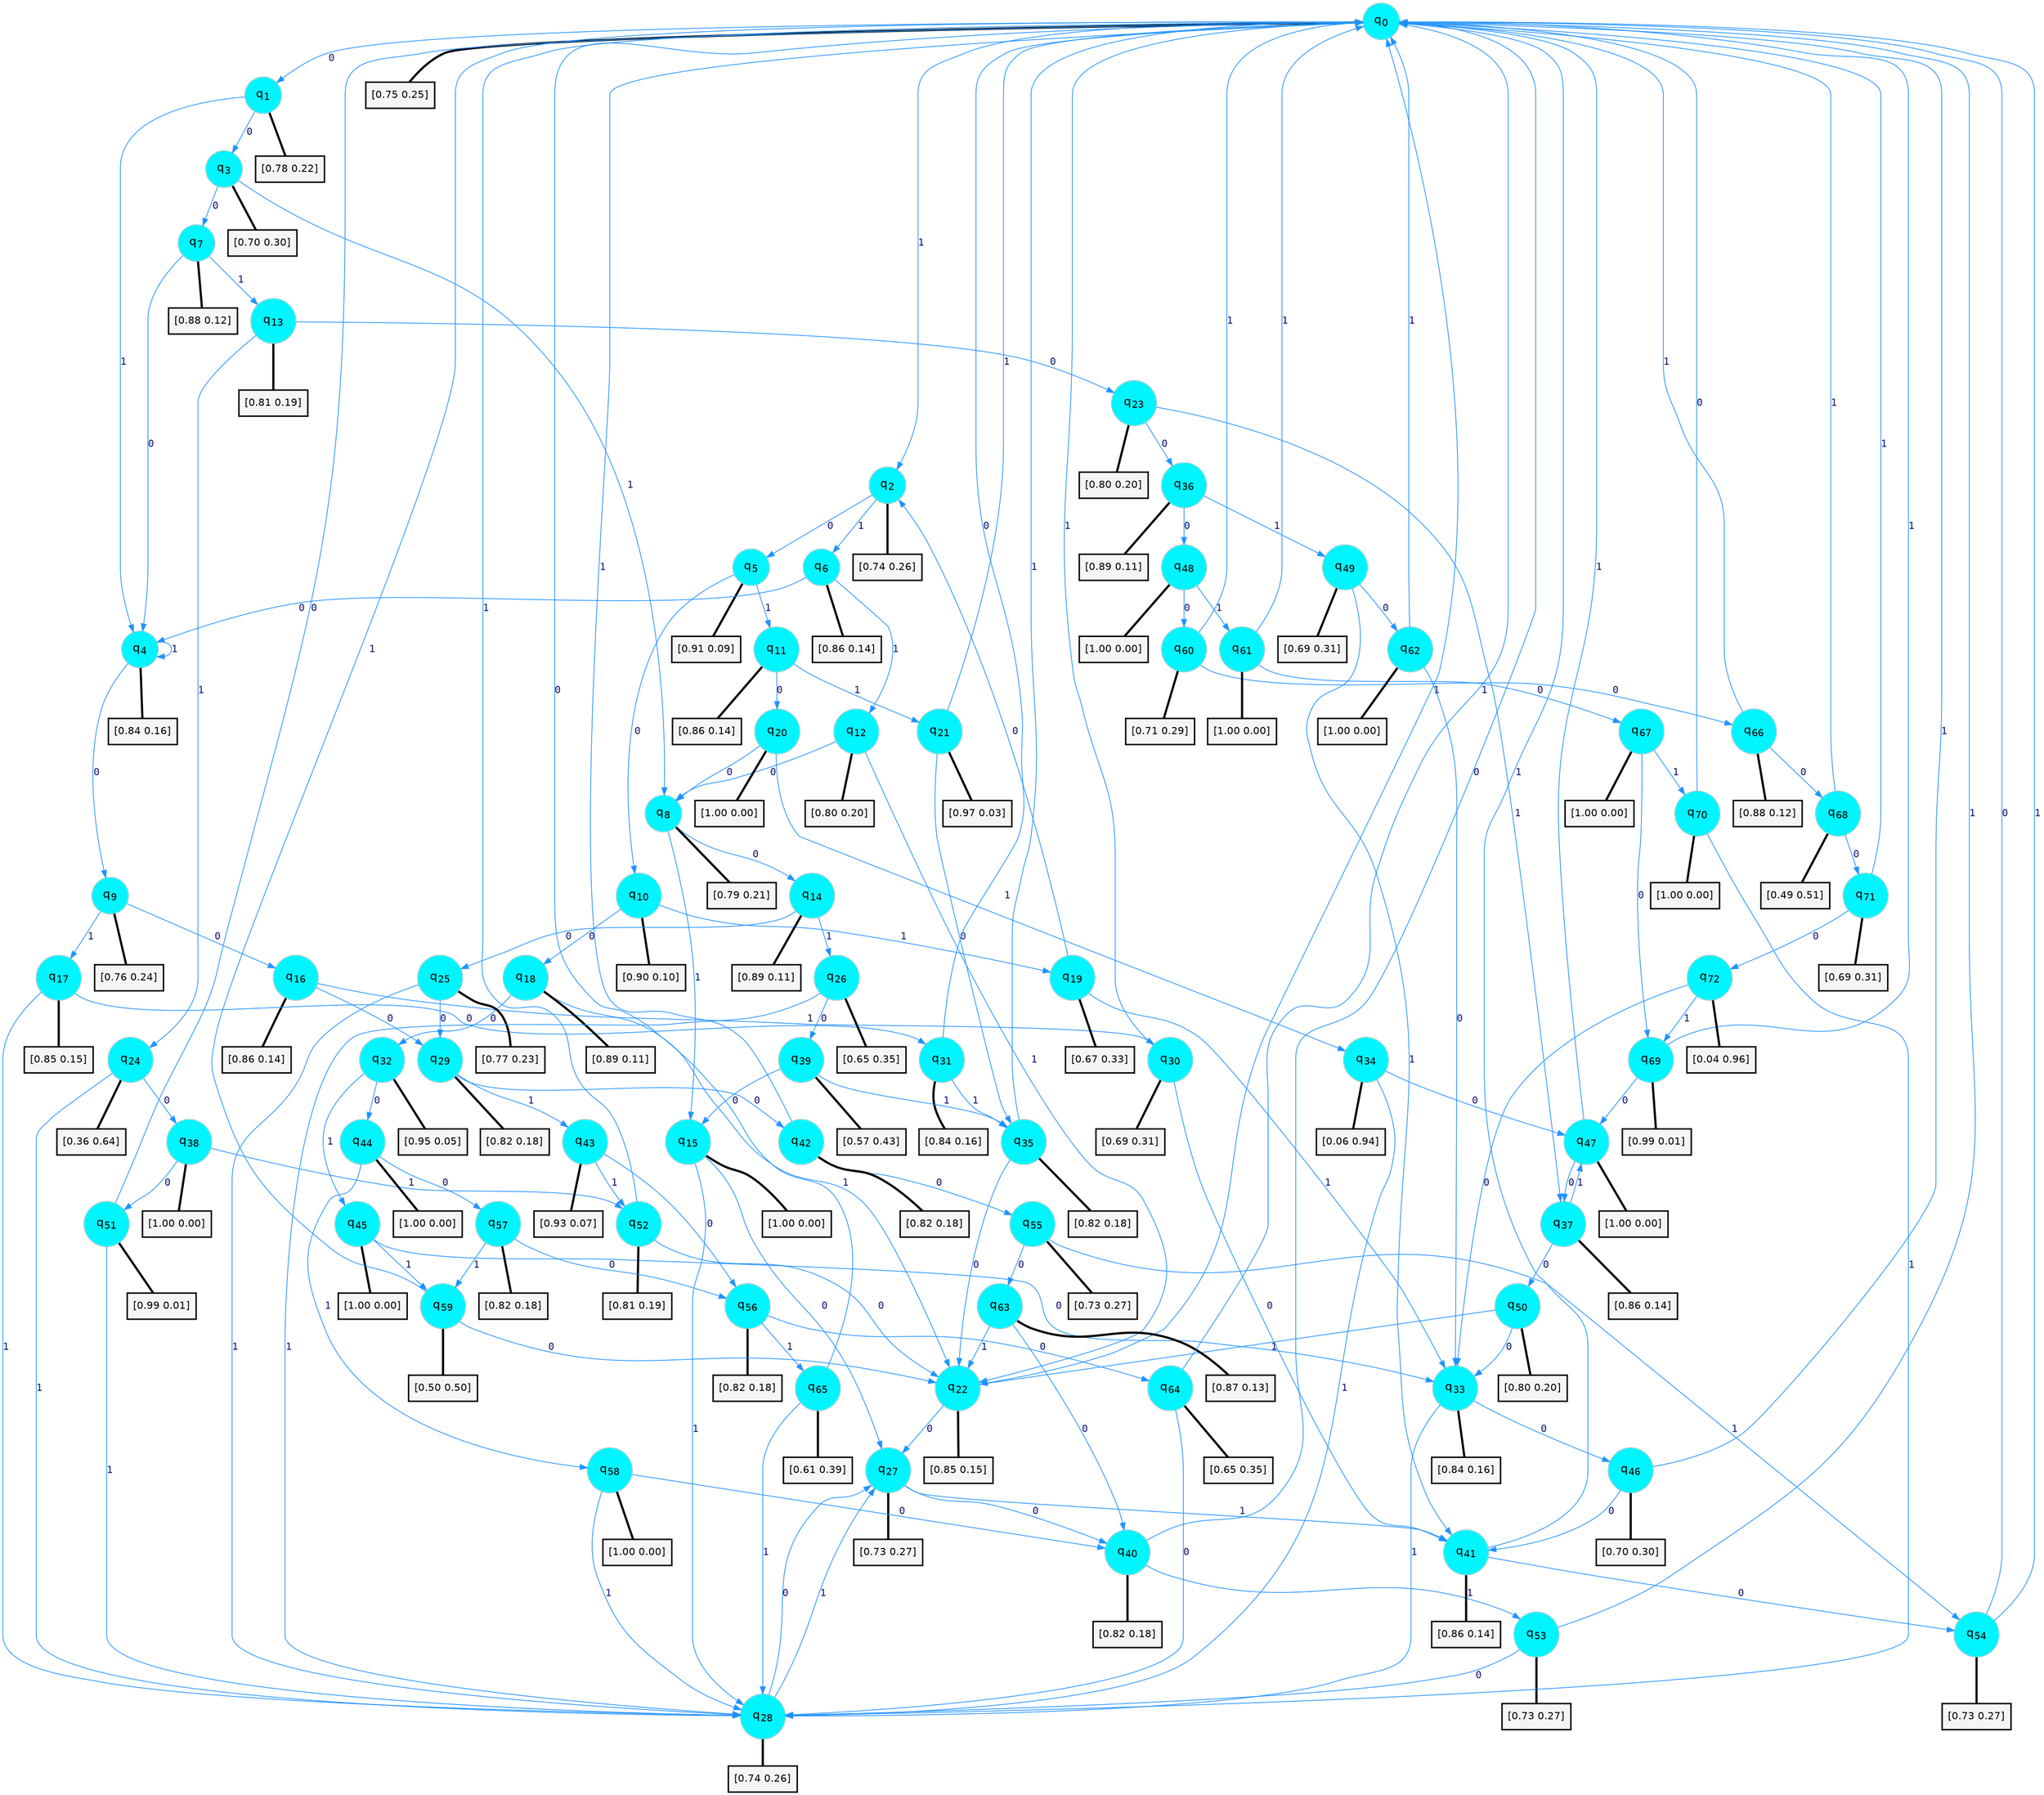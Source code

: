 digraph G {
graph [
bgcolor=transparent, dpi=300, rankdir=TD, size="40,25"];
node [
color=gray, fillcolor=turquoise1, fontcolor=black, fontname=Helvetica, fontsize=16, fontweight=bold, shape=circle, style=filled];
edge [
arrowsize=1, color=dodgerblue1, fontcolor=midnightblue, fontname=courier, fontweight=bold, penwidth=1, style=solid, weight=20];
0[label=<q<SUB>0</SUB>>];
1[label=<q<SUB>1</SUB>>];
2[label=<q<SUB>2</SUB>>];
3[label=<q<SUB>3</SUB>>];
4[label=<q<SUB>4</SUB>>];
5[label=<q<SUB>5</SUB>>];
6[label=<q<SUB>6</SUB>>];
7[label=<q<SUB>7</SUB>>];
8[label=<q<SUB>8</SUB>>];
9[label=<q<SUB>9</SUB>>];
10[label=<q<SUB>10</SUB>>];
11[label=<q<SUB>11</SUB>>];
12[label=<q<SUB>12</SUB>>];
13[label=<q<SUB>13</SUB>>];
14[label=<q<SUB>14</SUB>>];
15[label=<q<SUB>15</SUB>>];
16[label=<q<SUB>16</SUB>>];
17[label=<q<SUB>17</SUB>>];
18[label=<q<SUB>18</SUB>>];
19[label=<q<SUB>19</SUB>>];
20[label=<q<SUB>20</SUB>>];
21[label=<q<SUB>21</SUB>>];
22[label=<q<SUB>22</SUB>>];
23[label=<q<SUB>23</SUB>>];
24[label=<q<SUB>24</SUB>>];
25[label=<q<SUB>25</SUB>>];
26[label=<q<SUB>26</SUB>>];
27[label=<q<SUB>27</SUB>>];
28[label=<q<SUB>28</SUB>>];
29[label=<q<SUB>29</SUB>>];
30[label=<q<SUB>30</SUB>>];
31[label=<q<SUB>31</SUB>>];
32[label=<q<SUB>32</SUB>>];
33[label=<q<SUB>33</SUB>>];
34[label=<q<SUB>34</SUB>>];
35[label=<q<SUB>35</SUB>>];
36[label=<q<SUB>36</SUB>>];
37[label=<q<SUB>37</SUB>>];
38[label=<q<SUB>38</SUB>>];
39[label=<q<SUB>39</SUB>>];
40[label=<q<SUB>40</SUB>>];
41[label=<q<SUB>41</SUB>>];
42[label=<q<SUB>42</SUB>>];
43[label=<q<SUB>43</SUB>>];
44[label=<q<SUB>44</SUB>>];
45[label=<q<SUB>45</SUB>>];
46[label=<q<SUB>46</SUB>>];
47[label=<q<SUB>47</SUB>>];
48[label=<q<SUB>48</SUB>>];
49[label=<q<SUB>49</SUB>>];
50[label=<q<SUB>50</SUB>>];
51[label=<q<SUB>51</SUB>>];
52[label=<q<SUB>52</SUB>>];
53[label=<q<SUB>53</SUB>>];
54[label=<q<SUB>54</SUB>>];
55[label=<q<SUB>55</SUB>>];
56[label=<q<SUB>56</SUB>>];
57[label=<q<SUB>57</SUB>>];
58[label=<q<SUB>58</SUB>>];
59[label=<q<SUB>59</SUB>>];
60[label=<q<SUB>60</SUB>>];
61[label=<q<SUB>61</SUB>>];
62[label=<q<SUB>62</SUB>>];
63[label=<q<SUB>63</SUB>>];
64[label=<q<SUB>64</SUB>>];
65[label=<q<SUB>65</SUB>>];
66[label=<q<SUB>66</SUB>>];
67[label=<q<SUB>67</SUB>>];
68[label=<q<SUB>68</SUB>>];
69[label=<q<SUB>69</SUB>>];
70[label=<q<SUB>70</SUB>>];
71[label=<q<SUB>71</SUB>>];
72[label=<q<SUB>72</SUB>>];
73[label="[0.75 0.25]", shape=box,fontcolor=black, fontname=Helvetica, fontsize=14, penwidth=2, fillcolor=whitesmoke,color=black];
74[label="[0.78 0.22]", shape=box,fontcolor=black, fontname=Helvetica, fontsize=14, penwidth=2, fillcolor=whitesmoke,color=black];
75[label="[0.74 0.26]", shape=box,fontcolor=black, fontname=Helvetica, fontsize=14, penwidth=2, fillcolor=whitesmoke,color=black];
76[label="[0.70 0.30]", shape=box,fontcolor=black, fontname=Helvetica, fontsize=14, penwidth=2, fillcolor=whitesmoke,color=black];
77[label="[0.84 0.16]", shape=box,fontcolor=black, fontname=Helvetica, fontsize=14, penwidth=2, fillcolor=whitesmoke,color=black];
78[label="[0.91 0.09]", shape=box,fontcolor=black, fontname=Helvetica, fontsize=14, penwidth=2, fillcolor=whitesmoke,color=black];
79[label="[0.86 0.14]", shape=box,fontcolor=black, fontname=Helvetica, fontsize=14, penwidth=2, fillcolor=whitesmoke,color=black];
80[label="[0.88 0.12]", shape=box,fontcolor=black, fontname=Helvetica, fontsize=14, penwidth=2, fillcolor=whitesmoke,color=black];
81[label="[0.79 0.21]", shape=box,fontcolor=black, fontname=Helvetica, fontsize=14, penwidth=2, fillcolor=whitesmoke,color=black];
82[label="[0.76 0.24]", shape=box,fontcolor=black, fontname=Helvetica, fontsize=14, penwidth=2, fillcolor=whitesmoke,color=black];
83[label="[0.90 0.10]", shape=box,fontcolor=black, fontname=Helvetica, fontsize=14, penwidth=2, fillcolor=whitesmoke,color=black];
84[label="[0.86 0.14]", shape=box,fontcolor=black, fontname=Helvetica, fontsize=14, penwidth=2, fillcolor=whitesmoke,color=black];
85[label="[0.80 0.20]", shape=box,fontcolor=black, fontname=Helvetica, fontsize=14, penwidth=2, fillcolor=whitesmoke,color=black];
86[label="[0.81 0.19]", shape=box,fontcolor=black, fontname=Helvetica, fontsize=14, penwidth=2, fillcolor=whitesmoke,color=black];
87[label="[0.89 0.11]", shape=box,fontcolor=black, fontname=Helvetica, fontsize=14, penwidth=2, fillcolor=whitesmoke,color=black];
88[label="[1.00 0.00]", shape=box,fontcolor=black, fontname=Helvetica, fontsize=14, penwidth=2, fillcolor=whitesmoke,color=black];
89[label="[0.86 0.14]", shape=box,fontcolor=black, fontname=Helvetica, fontsize=14, penwidth=2, fillcolor=whitesmoke,color=black];
90[label="[0.85 0.15]", shape=box,fontcolor=black, fontname=Helvetica, fontsize=14, penwidth=2, fillcolor=whitesmoke,color=black];
91[label="[0.89 0.11]", shape=box,fontcolor=black, fontname=Helvetica, fontsize=14, penwidth=2, fillcolor=whitesmoke,color=black];
92[label="[0.67 0.33]", shape=box,fontcolor=black, fontname=Helvetica, fontsize=14, penwidth=2, fillcolor=whitesmoke,color=black];
93[label="[1.00 0.00]", shape=box,fontcolor=black, fontname=Helvetica, fontsize=14, penwidth=2, fillcolor=whitesmoke,color=black];
94[label="[0.97 0.03]", shape=box,fontcolor=black, fontname=Helvetica, fontsize=14, penwidth=2, fillcolor=whitesmoke,color=black];
95[label="[0.85 0.15]", shape=box,fontcolor=black, fontname=Helvetica, fontsize=14, penwidth=2, fillcolor=whitesmoke,color=black];
96[label="[0.80 0.20]", shape=box,fontcolor=black, fontname=Helvetica, fontsize=14, penwidth=2, fillcolor=whitesmoke,color=black];
97[label="[0.36 0.64]", shape=box,fontcolor=black, fontname=Helvetica, fontsize=14, penwidth=2, fillcolor=whitesmoke,color=black];
98[label="[0.77 0.23]", shape=box,fontcolor=black, fontname=Helvetica, fontsize=14, penwidth=2, fillcolor=whitesmoke,color=black];
99[label="[0.65 0.35]", shape=box,fontcolor=black, fontname=Helvetica, fontsize=14, penwidth=2, fillcolor=whitesmoke,color=black];
100[label="[0.73 0.27]", shape=box,fontcolor=black, fontname=Helvetica, fontsize=14, penwidth=2, fillcolor=whitesmoke,color=black];
101[label="[0.74 0.26]", shape=box,fontcolor=black, fontname=Helvetica, fontsize=14, penwidth=2, fillcolor=whitesmoke,color=black];
102[label="[0.82 0.18]", shape=box,fontcolor=black, fontname=Helvetica, fontsize=14, penwidth=2, fillcolor=whitesmoke,color=black];
103[label="[0.69 0.31]", shape=box,fontcolor=black, fontname=Helvetica, fontsize=14, penwidth=2, fillcolor=whitesmoke,color=black];
104[label="[0.84 0.16]", shape=box,fontcolor=black, fontname=Helvetica, fontsize=14, penwidth=2, fillcolor=whitesmoke,color=black];
105[label="[0.95 0.05]", shape=box,fontcolor=black, fontname=Helvetica, fontsize=14, penwidth=2, fillcolor=whitesmoke,color=black];
106[label="[0.84 0.16]", shape=box,fontcolor=black, fontname=Helvetica, fontsize=14, penwidth=2, fillcolor=whitesmoke,color=black];
107[label="[0.06 0.94]", shape=box,fontcolor=black, fontname=Helvetica, fontsize=14, penwidth=2, fillcolor=whitesmoke,color=black];
108[label="[0.82 0.18]", shape=box,fontcolor=black, fontname=Helvetica, fontsize=14, penwidth=2, fillcolor=whitesmoke,color=black];
109[label="[0.89 0.11]", shape=box,fontcolor=black, fontname=Helvetica, fontsize=14, penwidth=2, fillcolor=whitesmoke,color=black];
110[label="[0.86 0.14]", shape=box,fontcolor=black, fontname=Helvetica, fontsize=14, penwidth=2, fillcolor=whitesmoke,color=black];
111[label="[1.00 0.00]", shape=box,fontcolor=black, fontname=Helvetica, fontsize=14, penwidth=2, fillcolor=whitesmoke,color=black];
112[label="[0.57 0.43]", shape=box,fontcolor=black, fontname=Helvetica, fontsize=14, penwidth=2, fillcolor=whitesmoke,color=black];
113[label="[0.82 0.18]", shape=box,fontcolor=black, fontname=Helvetica, fontsize=14, penwidth=2, fillcolor=whitesmoke,color=black];
114[label="[0.86 0.14]", shape=box,fontcolor=black, fontname=Helvetica, fontsize=14, penwidth=2, fillcolor=whitesmoke,color=black];
115[label="[0.82 0.18]", shape=box,fontcolor=black, fontname=Helvetica, fontsize=14, penwidth=2, fillcolor=whitesmoke,color=black];
116[label="[0.93 0.07]", shape=box,fontcolor=black, fontname=Helvetica, fontsize=14, penwidth=2, fillcolor=whitesmoke,color=black];
117[label="[1.00 0.00]", shape=box,fontcolor=black, fontname=Helvetica, fontsize=14, penwidth=2, fillcolor=whitesmoke,color=black];
118[label="[1.00 0.00]", shape=box,fontcolor=black, fontname=Helvetica, fontsize=14, penwidth=2, fillcolor=whitesmoke,color=black];
119[label="[0.70 0.30]", shape=box,fontcolor=black, fontname=Helvetica, fontsize=14, penwidth=2, fillcolor=whitesmoke,color=black];
120[label="[1.00 0.00]", shape=box,fontcolor=black, fontname=Helvetica, fontsize=14, penwidth=2, fillcolor=whitesmoke,color=black];
121[label="[1.00 0.00]", shape=box,fontcolor=black, fontname=Helvetica, fontsize=14, penwidth=2, fillcolor=whitesmoke,color=black];
122[label="[0.69 0.31]", shape=box,fontcolor=black, fontname=Helvetica, fontsize=14, penwidth=2, fillcolor=whitesmoke,color=black];
123[label="[0.80 0.20]", shape=box,fontcolor=black, fontname=Helvetica, fontsize=14, penwidth=2, fillcolor=whitesmoke,color=black];
124[label="[0.99 0.01]", shape=box,fontcolor=black, fontname=Helvetica, fontsize=14, penwidth=2, fillcolor=whitesmoke,color=black];
125[label="[0.81 0.19]", shape=box,fontcolor=black, fontname=Helvetica, fontsize=14, penwidth=2, fillcolor=whitesmoke,color=black];
126[label="[0.73 0.27]", shape=box,fontcolor=black, fontname=Helvetica, fontsize=14, penwidth=2, fillcolor=whitesmoke,color=black];
127[label="[0.73 0.27]", shape=box,fontcolor=black, fontname=Helvetica, fontsize=14, penwidth=2, fillcolor=whitesmoke,color=black];
128[label="[0.73 0.27]", shape=box,fontcolor=black, fontname=Helvetica, fontsize=14, penwidth=2, fillcolor=whitesmoke,color=black];
129[label="[0.82 0.18]", shape=box,fontcolor=black, fontname=Helvetica, fontsize=14, penwidth=2, fillcolor=whitesmoke,color=black];
130[label="[0.82 0.18]", shape=box,fontcolor=black, fontname=Helvetica, fontsize=14, penwidth=2, fillcolor=whitesmoke,color=black];
131[label="[1.00 0.00]", shape=box,fontcolor=black, fontname=Helvetica, fontsize=14, penwidth=2, fillcolor=whitesmoke,color=black];
132[label="[0.50 0.50]", shape=box,fontcolor=black, fontname=Helvetica, fontsize=14, penwidth=2, fillcolor=whitesmoke,color=black];
133[label="[0.71 0.29]", shape=box,fontcolor=black, fontname=Helvetica, fontsize=14, penwidth=2, fillcolor=whitesmoke,color=black];
134[label="[1.00 0.00]", shape=box,fontcolor=black, fontname=Helvetica, fontsize=14, penwidth=2, fillcolor=whitesmoke,color=black];
135[label="[1.00 0.00]", shape=box,fontcolor=black, fontname=Helvetica, fontsize=14, penwidth=2, fillcolor=whitesmoke,color=black];
136[label="[0.87 0.13]", shape=box,fontcolor=black, fontname=Helvetica, fontsize=14, penwidth=2, fillcolor=whitesmoke,color=black];
137[label="[0.65 0.35]", shape=box,fontcolor=black, fontname=Helvetica, fontsize=14, penwidth=2, fillcolor=whitesmoke,color=black];
138[label="[0.61 0.39]", shape=box,fontcolor=black, fontname=Helvetica, fontsize=14, penwidth=2, fillcolor=whitesmoke,color=black];
139[label="[0.88 0.12]", shape=box,fontcolor=black, fontname=Helvetica, fontsize=14, penwidth=2, fillcolor=whitesmoke,color=black];
140[label="[1.00 0.00]", shape=box,fontcolor=black, fontname=Helvetica, fontsize=14, penwidth=2, fillcolor=whitesmoke,color=black];
141[label="[0.49 0.51]", shape=box,fontcolor=black, fontname=Helvetica, fontsize=14, penwidth=2, fillcolor=whitesmoke,color=black];
142[label="[0.99 0.01]", shape=box,fontcolor=black, fontname=Helvetica, fontsize=14, penwidth=2, fillcolor=whitesmoke,color=black];
143[label="[1.00 0.00]", shape=box,fontcolor=black, fontname=Helvetica, fontsize=14, penwidth=2, fillcolor=whitesmoke,color=black];
144[label="[0.69 0.31]", shape=box,fontcolor=black, fontname=Helvetica, fontsize=14, penwidth=2, fillcolor=whitesmoke,color=black];
145[label="[0.04 0.96]", shape=box,fontcolor=black, fontname=Helvetica, fontsize=14, penwidth=2, fillcolor=whitesmoke,color=black];
0->1 [label=0];
0->2 [label=1];
0->73 [arrowhead=none, penwidth=3,color=black];
1->3 [label=0];
1->4 [label=1];
1->74 [arrowhead=none, penwidth=3,color=black];
2->5 [label=0];
2->6 [label=1];
2->75 [arrowhead=none, penwidth=3,color=black];
3->7 [label=0];
3->8 [label=1];
3->76 [arrowhead=none, penwidth=3,color=black];
4->9 [label=0];
4->4 [label=1];
4->77 [arrowhead=none, penwidth=3,color=black];
5->10 [label=0];
5->11 [label=1];
5->78 [arrowhead=none, penwidth=3,color=black];
6->4 [label=0];
6->12 [label=1];
6->79 [arrowhead=none, penwidth=3,color=black];
7->4 [label=0];
7->13 [label=1];
7->80 [arrowhead=none, penwidth=3,color=black];
8->14 [label=0];
8->15 [label=1];
8->81 [arrowhead=none, penwidth=3,color=black];
9->16 [label=0];
9->17 [label=1];
9->82 [arrowhead=none, penwidth=3,color=black];
10->18 [label=0];
10->19 [label=1];
10->83 [arrowhead=none, penwidth=3,color=black];
11->20 [label=0];
11->21 [label=1];
11->84 [arrowhead=none, penwidth=3,color=black];
12->8 [label=0];
12->22 [label=1];
12->85 [arrowhead=none, penwidth=3,color=black];
13->23 [label=0];
13->24 [label=1];
13->86 [arrowhead=none, penwidth=3,color=black];
14->25 [label=0];
14->26 [label=1];
14->87 [arrowhead=none, penwidth=3,color=black];
15->27 [label=0];
15->28 [label=1];
15->88 [arrowhead=none, penwidth=3,color=black];
16->29 [label=0];
16->30 [label=1];
16->89 [arrowhead=none, penwidth=3,color=black];
17->31 [label=0];
17->28 [label=1];
17->90 [arrowhead=none, penwidth=3,color=black];
18->32 [label=0];
18->22 [label=1];
18->91 [arrowhead=none, penwidth=3,color=black];
19->2 [label=0];
19->33 [label=1];
19->92 [arrowhead=none, penwidth=3,color=black];
20->8 [label=0];
20->34 [label=1];
20->93 [arrowhead=none, penwidth=3,color=black];
21->35 [label=0];
21->0 [label=1];
21->94 [arrowhead=none, penwidth=3,color=black];
22->27 [label=0];
22->0 [label=1];
22->95 [arrowhead=none, penwidth=3,color=black];
23->36 [label=0];
23->37 [label=1];
23->96 [arrowhead=none, penwidth=3,color=black];
24->38 [label=0];
24->28 [label=1];
24->97 [arrowhead=none, penwidth=3,color=black];
25->29 [label=0];
25->28 [label=1];
25->98 [arrowhead=none, penwidth=3,color=black];
26->39 [label=0];
26->28 [label=1];
26->99 [arrowhead=none, penwidth=3,color=black];
27->40 [label=0];
27->41 [label=1];
27->100 [arrowhead=none, penwidth=3,color=black];
28->27 [label=0];
28->27 [label=1];
28->101 [arrowhead=none, penwidth=3,color=black];
29->42 [label=0];
29->43 [label=1];
29->102 [arrowhead=none, penwidth=3,color=black];
30->41 [label=0];
30->0 [label=1];
30->103 [arrowhead=none, penwidth=3,color=black];
31->0 [label=0];
31->35 [label=1];
31->104 [arrowhead=none, penwidth=3,color=black];
32->44 [label=0];
32->45 [label=1];
32->105 [arrowhead=none, penwidth=3,color=black];
33->46 [label=0];
33->28 [label=1];
33->106 [arrowhead=none, penwidth=3,color=black];
34->47 [label=0];
34->28 [label=1];
34->107 [arrowhead=none, penwidth=3,color=black];
35->22 [label=0];
35->0 [label=1];
35->108 [arrowhead=none, penwidth=3,color=black];
36->48 [label=0];
36->49 [label=1];
36->109 [arrowhead=none, penwidth=3,color=black];
37->50 [label=0];
37->47 [label=1];
37->110 [arrowhead=none, penwidth=3,color=black];
38->51 [label=0];
38->52 [label=1];
38->111 [arrowhead=none, penwidth=3,color=black];
39->15 [label=0];
39->35 [label=1];
39->112 [arrowhead=none, penwidth=3,color=black];
40->0 [label=0];
40->53 [label=1];
40->113 [arrowhead=none, penwidth=3,color=black];
41->54 [label=0];
41->0 [label=1];
41->114 [arrowhead=none, penwidth=3,color=black];
42->55 [label=0];
42->0 [label=1];
42->115 [arrowhead=none, penwidth=3,color=black];
43->56 [label=0];
43->52 [label=1];
43->116 [arrowhead=none, penwidth=3,color=black];
44->57 [label=0];
44->58 [label=1];
44->117 [arrowhead=none, penwidth=3,color=black];
45->33 [label=0];
45->59 [label=1];
45->118 [arrowhead=none, penwidth=3,color=black];
46->41 [label=0];
46->0 [label=1];
46->119 [arrowhead=none, penwidth=3,color=black];
47->37 [label=0];
47->0 [label=1];
47->120 [arrowhead=none, penwidth=3,color=black];
48->60 [label=0];
48->61 [label=1];
48->121 [arrowhead=none, penwidth=3,color=black];
49->62 [label=0];
49->41 [label=1];
49->122 [arrowhead=none, penwidth=3,color=black];
50->33 [label=0];
50->22 [label=1];
50->123 [arrowhead=none, penwidth=3,color=black];
51->0 [label=0];
51->28 [label=1];
51->124 [arrowhead=none, penwidth=3,color=black];
52->22 [label=0];
52->0 [label=1];
52->125 [arrowhead=none, penwidth=3,color=black];
53->28 [label=0];
53->0 [label=1];
53->126 [arrowhead=none, penwidth=3,color=black];
54->0 [label=0];
54->0 [label=1];
54->127 [arrowhead=none, penwidth=3,color=black];
55->63 [label=0];
55->54 [label=1];
55->128 [arrowhead=none, penwidth=3,color=black];
56->64 [label=0];
56->65 [label=1];
56->129 [arrowhead=none, penwidth=3,color=black];
57->56 [label=0];
57->59 [label=1];
57->130 [arrowhead=none, penwidth=3,color=black];
58->40 [label=0];
58->28 [label=1];
58->131 [arrowhead=none, penwidth=3,color=black];
59->22 [label=0];
59->0 [label=1];
59->132 [arrowhead=none, penwidth=3,color=black];
60->66 [label=0];
60->0 [label=1];
60->133 [arrowhead=none, penwidth=3,color=black];
61->67 [label=0];
61->0 [label=1];
61->134 [arrowhead=none, penwidth=3,color=black];
62->33 [label=0];
62->0 [label=1];
62->135 [arrowhead=none, penwidth=3,color=black];
63->40 [label=0];
63->22 [label=1];
63->136 [arrowhead=none, penwidth=3,color=black];
64->28 [label=0];
64->0 [label=1];
64->137 [arrowhead=none, penwidth=3,color=black];
65->0 [label=0];
65->28 [label=1];
65->138 [arrowhead=none, penwidth=3,color=black];
66->68 [label=0];
66->0 [label=1];
66->139 [arrowhead=none, penwidth=3,color=black];
67->69 [label=0];
67->70 [label=1];
67->140 [arrowhead=none, penwidth=3,color=black];
68->71 [label=0];
68->0 [label=1];
68->141 [arrowhead=none, penwidth=3,color=black];
69->47 [label=0];
69->0 [label=1];
69->142 [arrowhead=none, penwidth=3,color=black];
70->0 [label=0];
70->28 [label=1];
70->143 [arrowhead=none, penwidth=3,color=black];
71->72 [label=0];
71->0 [label=1];
71->144 [arrowhead=none, penwidth=3,color=black];
72->33 [label=0];
72->69 [label=1];
72->145 [arrowhead=none, penwidth=3,color=black];
}
